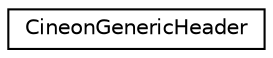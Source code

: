 digraph G
{
  edge [fontname="Helvetica",fontsize="10",labelfontname="Helvetica",labelfontsize="10"];
  node [fontname="Helvetica",fontsize="10",shape=record];
  rankdir=LR;
  Node1 [label="CineonGenericHeader",height=0.2,width=0.4,color="black", fillcolor="white", style="filled",URL="$d9/dff/structCineonGenericHeader.html"];
}
